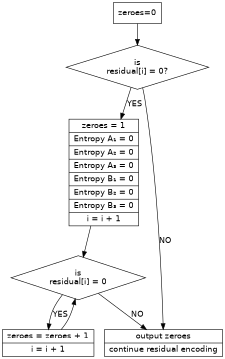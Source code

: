 digraph wavpack_zeroes {
  node [fontname="DejaVuSans"];
  edge [fontname="DejaVuSans"];
  size = "1.5,3";
  margin = "0";

  init [shape=record,label="{zeroes=0}"];
  init_test_zero [shape=diamond,label="is\nresidual[i] = 0?"];

  test_zero [shape=diamond,label="is\nresidual[i] = 0"];
  inc_i [shape=record,label="{zeroes = zeroes + 1|i = i + 1}"];

  setup [shape=record,label="{zeroes = 1|Entropy A₁ = 0|Entropy A₂ = 0|Entropy A₃ = 0|Entropy B₁ = 0|Entropy B₂ = 0|Entropy B₃ = 0|i = i + 1}"]

  init -> init_test_zero;
  init_test_zero -> done [label="NO"];
  init_test_zero -> setup [label="YES"];
  setup -> test_zero;
  test_zero -> inc_i [label="YES"];
  test_zero -> done [label="NO"];
  inc_i -> test_zero;

  done [shape=record,label="{output zeroes|continue residual encoding}"];
}
